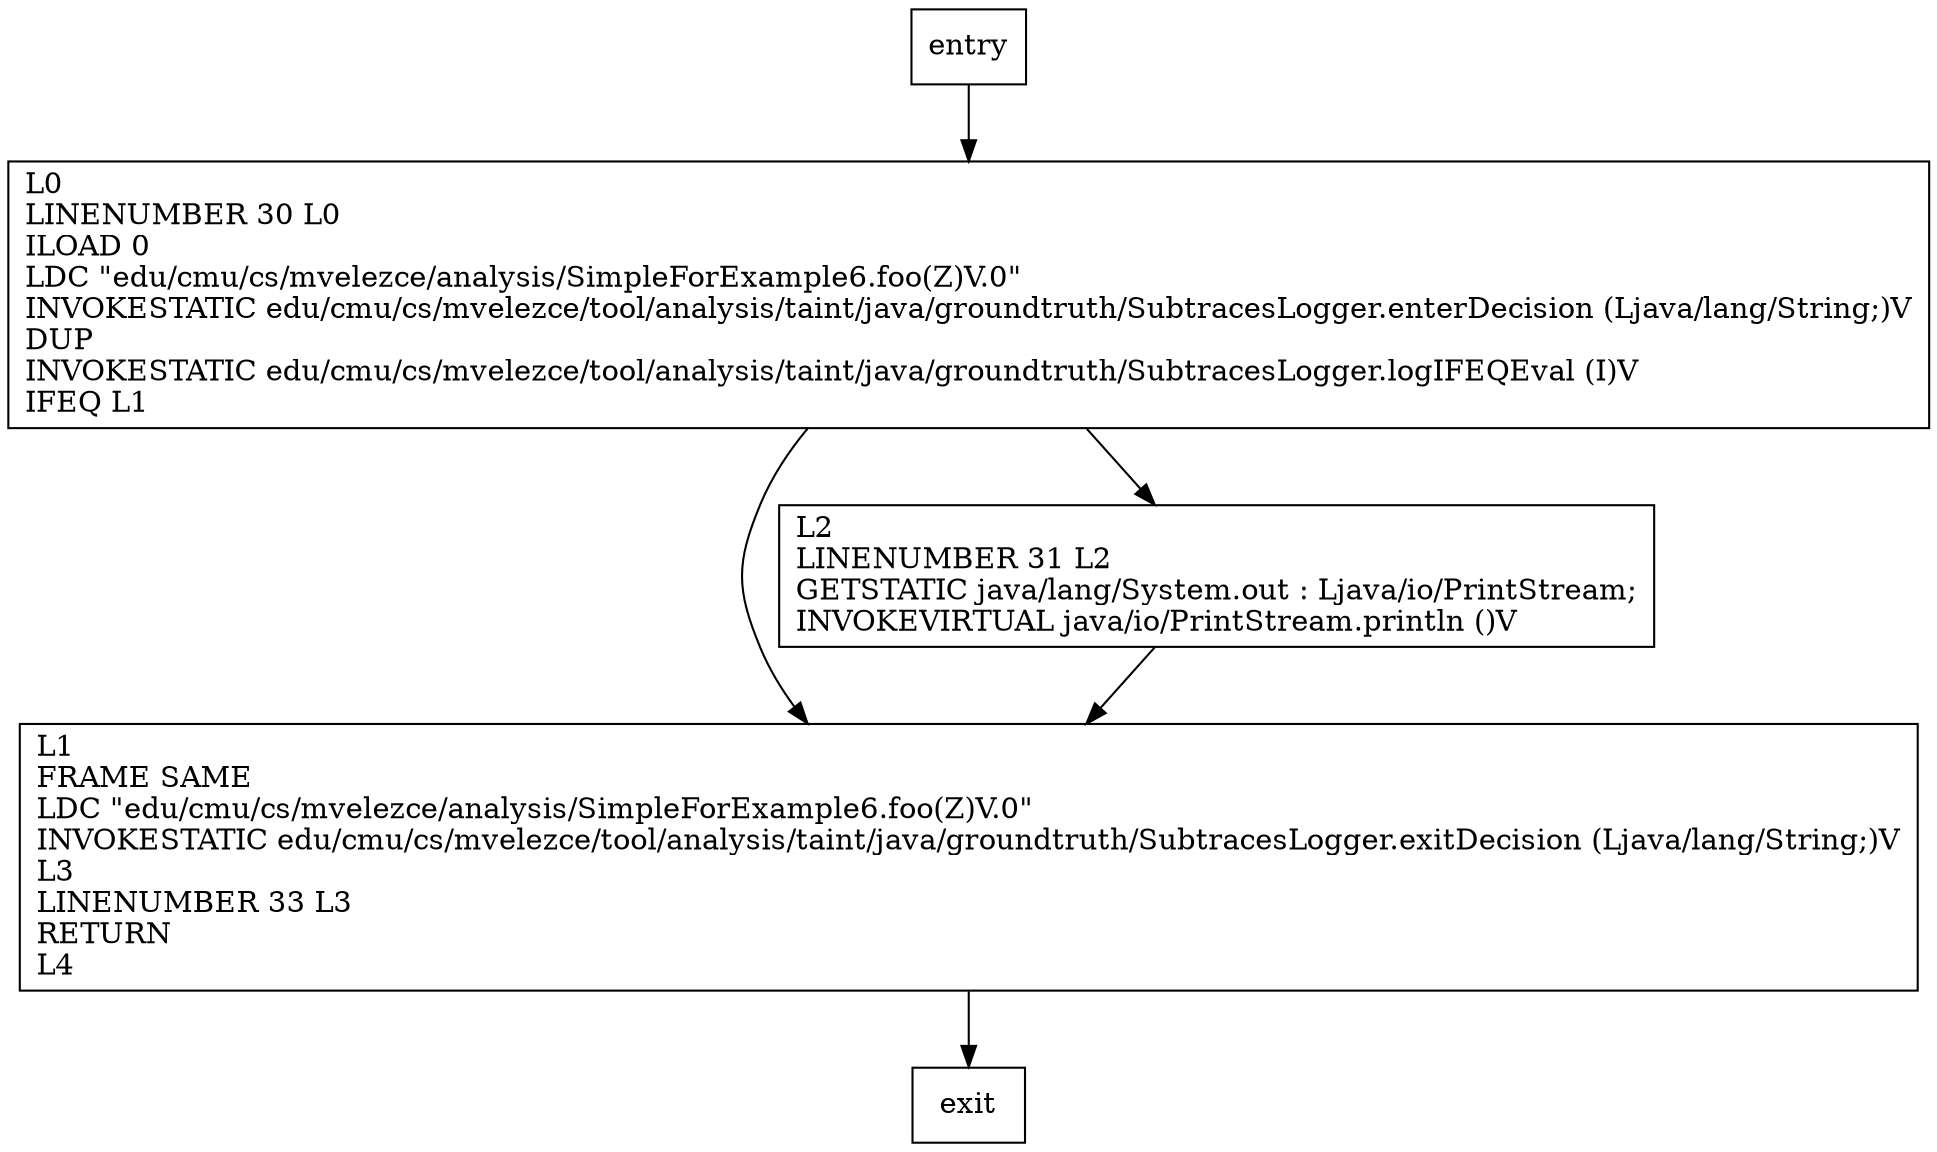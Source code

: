 digraph foo {
node [shape=record];
2047811485 [label="L1\lFRAME SAME\lLDC \"edu/cmu/cs/mvelezce/analysis/SimpleForExample6.foo(Z)V.0\"\lINVOKESTATIC edu/cmu/cs/mvelezce/tool/analysis/taint/java/groundtruth/SubtracesLogger.exitDecision (Ljava/lang/String;)V\lL3\lLINENUMBER 33 L3\lRETURN\lL4\l"];
1734615070 [label="L0\lLINENUMBER 30 L0\lILOAD 0\lLDC \"edu/cmu/cs/mvelezce/analysis/SimpleForExample6.foo(Z)V.0\"\lINVOKESTATIC edu/cmu/cs/mvelezce/tool/analysis/taint/java/groundtruth/SubtracesLogger.enterDecision (Ljava/lang/String;)V\lDUP\lINVOKESTATIC edu/cmu/cs/mvelezce/tool/analysis/taint/java/groundtruth/SubtracesLogger.logIFEQEval (I)V\lIFEQ L1\l"];
1513968288 [label="L2\lLINENUMBER 31 L2\lGETSTATIC java/lang/System.out : Ljava/io/PrintStream;\lINVOKEVIRTUAL java/io/PrintStream.println ()V\l"];
entry;
exit;
entry -> 1734615070;
2047811485 -> exit;
1734615070 -> 2047811485;
1734615070 -> 1513968288;
1513968288 -> 2047811485;
}
